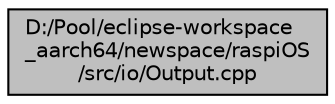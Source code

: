 digraph "D:/Pool/eclipse-workspace_aarch64/newspace/raspiOS/src/io/Output.cpp"
{
  edge [fontname="Helvetica",fontsize="10",labelfontname="Helvetica",labelfontsize="10"];
  node [fontname="Helvetica",fontsize="10",shape=record];
  Node3650 [label="D:/Pool/eclipse-workspace\l_aarch64/newspace/raspiOS\l/src/io/Output.cpp",height=0.2,width=0.4,color="black", fillcolor="grey75", style="filled", fontcolor="black"];
}
